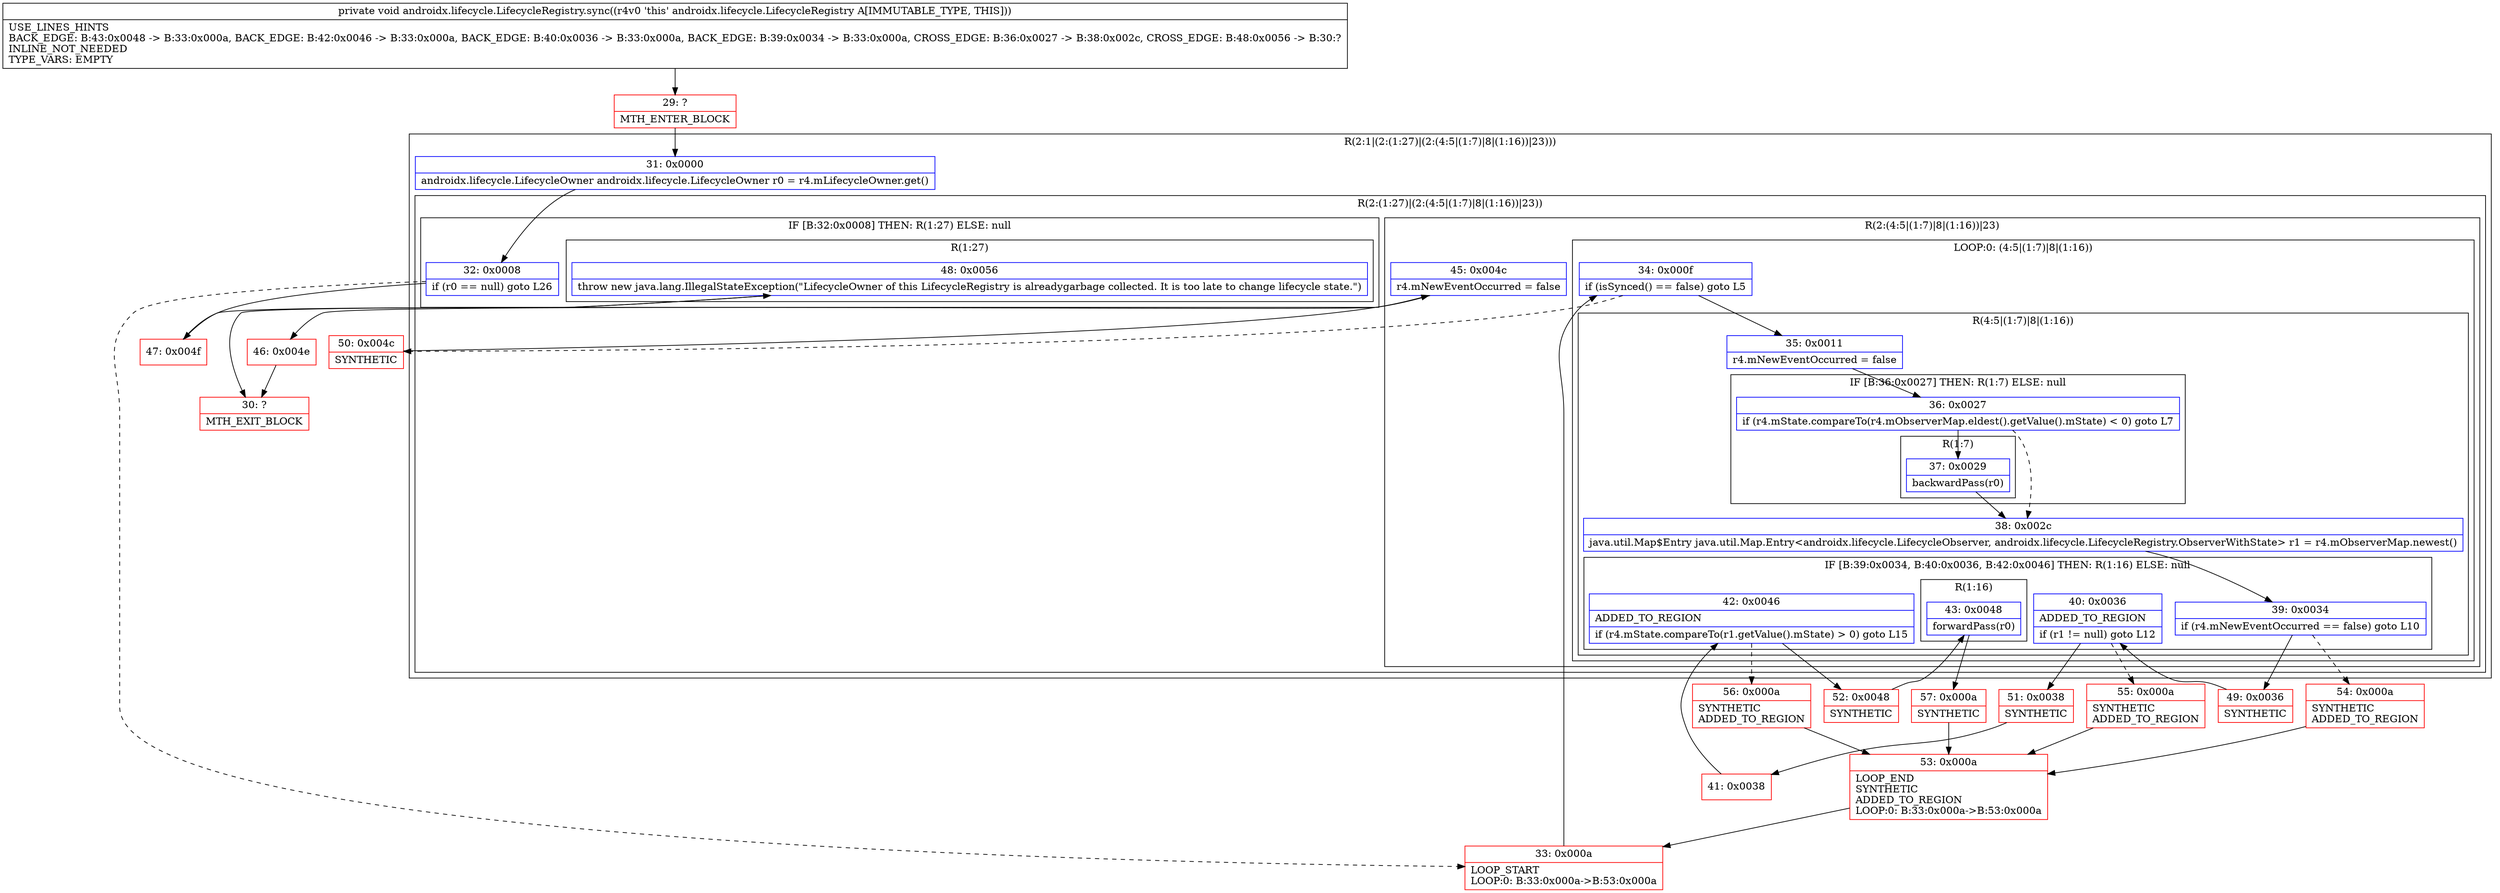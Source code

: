 digraph "CFG forandroidx.lifecycle.LifecycleRegistry.sync()V" {
subgraph cluster_Region_1777678905 {
label = "R(2:1|(2:(1:27)|(2:(4:5|(1:7)|8|(1:16))|23)))";
node [shape=record,color=blue];
Node_31 [shape=record,label="{31\:\ 0x0000|androidx.lifecycle.LifecycleOwner androidx.lifecycle.LifecycleOwner r0 = r4.mLifecycleOwner.get()\l}"];
subgraph cluster_Region_973716719 {
label = "R(2:(1:27)|(2:(4:5|(1:7)|8|(1:16))|23))";
node [shape=record,color=blue];
subgraph cluster_IfRegion_61305161 {
label = "IF [B:32:0x0008] THEN: R(1:27) ELSE: null";
node [shape=record,color=blue];
Node_32 [shape=record,label="{32\:\ 0x0008|if (r0 == null) goto L26\l}"];
subgraph cluster_Region_1570791317 {
label = "R(1:27)";
node [shape=record,color=blue];
Node_48 [shape=record,label="{48\:\ 0x0056|throw new java.lang.IllegalStateException(\"LifecycleOwner of this LifecycleRegistry is alreadygarbage collected. It is too late to change lifecycle state.\")\l}"];
}
}
subgraph cluster_Region_1451727363 {
label = "R(2:(4:5|(1:7)|8|(1:16))|23)";
node [shape=record,color=blue];
subgraph cluster_LoopRegion_969111882 {
label = "LOOP:0: (4:5|(1:7)|8|(1:16))";
node [shape=record,color=blue];
Node_34 [shape=record,label="{34\:\ 0x000f|if (isSynced() == false) goto L5\l}"];
subgraph cluster_Region_1999101275 {
label = "R(4:5|(1:7)|8|(1:16))";
node [shape=record,color=blue];
Node_35 [shape=record,label="{35\:\ 0x0011|r4.mNewEventOccurred = false\l}"];
subgraph cluster_IfRegion_1314542681 {
label = "IF [B:36:0x0027] THEN: R(1:7) ELSE: null";
node [shape=record,color=blue];
Node_36 [shape=record,label="{36\:\ 0x0027|if (r4.mState.compareTo(r4.mObserverMap.eldest().getValue().mState) \< 0) goto L7\l}"];
subgraph cluster_Region_1339641174 {
label = "R(1:7)";
node [shape=record,color=blue];
Node_37 [shape=record,label="{37\:\ 0x0029|backwardPass(r0)\l}"];
}
}
Node_38 [shape=record,label="{38\:\ 0x002c|java.util.Map$Entry java.util.Map.Entry\<androidx.lifecycle.LifecycleObserver, androidx.lifecycle.LifecycleRegistry.ObserverWithState\> r1 = r4.mObserverMap.newest()\l}"];
subgraph cluster_IfRegion_1328732111 {
label = "IF [B:39:0x0034, B:40:0x0036, B:42:0x0046] THEN: R(1:16) ELSE: null";
node [shape=record,color=blue];
Node_39 [shape=record,label="{39\:\ 0x0034|if (r4.mNewEventOccurred == false) goto L10\l}"];
Node_40 [shape=record,label="{40\:\ 0x0036|ADDED_TO_REGION\l|if (r1 != null) goto L12\l}"];
Node_42 [shape=record,label="{42\:\ 0x0046|ADDED_TO_REGION\l|if (r4.mState.compareTo(r1.getValue().mState) \> 0) goto L15\l}"];
subgraph cluster_Region_927145336 {
label = "R(1:16)";
node [shape=record,color=blue];
Node_43 [shape=record,label="{43\:\ 0x0048|forwardPass(r0)\l}"];
}
}
}
}
Node_45 [shape=record,label="{45\:\ 0x004c|r4.mNewEventOccurred = false\l}"];
}
}
}
Node_29 [shape=record,color=red,label="{29\:\ ?|MTH_ENTER_BLOCK\l}"];
Node_33 [shape=record,color=red,label="{33\:\ 0x000a|LOOP_START\lLOOP:0: B:33:0x000a\-\>B:53:0x000a\l}"];
Node_49 [shape=record,color=red,label="{49\:\ 0x0036|SYNTHETIC\l}"];
Node_51 [shape=record,color=red,label="{51\:\ 0x0038|SYNTHETIC\l}"];
Node_41 [shape=record,color=red,label="{41\:\ 0x0038}"];
Node_52 [shape=record,color=red,label="{52\:\ 0x0048|SYNTHETIC\l}"];
Node_57 [shape=record,color=red,label="{57\:\ 0x000a|SYNTHETIC\l}"];
Node_53 [shape=record,color=red,label="{53\:\ 0x000a|LOOP_END\lSYNTHETIC\lADDED_TO_REGION\lLOOP:0: B:33:0x000a\-\>B:53:0x000a\l}"];
Node_56 [shape=record,color=red,label="{56\:\ 0x000a|SYNTHETIC\lADDED_TO_REGION\l}"];
Node_55 [shape=record,color=red,label="{55\:\ 0x000a|SYNTHETIC\lADDED_TO_REGION\l}"];
Node_54 [shape=record,color=red,label="{54\:\ 0x000a|SYNTHETIC\lADDED_TO_REGION\l}"];
Node_50 [shape=record,color=red,label="{50\:\ 0x004c|SYNTHETIC\l}"];
Node_46 [shape=record,color=red,label="{46\:\ 0x004e}"];
Node_30 [shape=record,color=red,label="{30\:\ ?|MTH_EXIT_BLOCK\l}"];
Node_47 [shape=record,color=red,label="{47\:\ 0x004f}"];
MethodNode[shape=record,label="{private void androidx.lifecycle.LifecycleRegistry.sync((r4v0 'this' androidx.lifecycle.LifecycleRegistry A[IMMUTABLE_TYPE, THIS]))  | USE_LINES_HINTS\lBACK_EDGE: B:43:0x0048 \-\> B:33:0x000a, BACK_EDGE: B:42:0x0046 \-\> B:33:0x000a, BACK_EDGE: B:40:0x0036 \-\> B:33:0x000a, BACK_EDGE: B:39:0x0034 \-\> B:33:0x000a, CROSS_EDGE: B:36:0x0027 \-\> B:38:0x002c, CROSS_EDGE: B:48:0x0056 \-\> B:30:?\lINLINE_NOT_NEEDED\lTYPE_VARS: EMPTY\l}"];
MethodNode -> Node_29;Node_31 -> Node_32;
Node_32 -> Node_33[style=dashed];
Node_32 -> Node_47;
Node_48 -> Node_30;
Node_34 -> Node_35;
Node_34 -> Node_50[style=dashed];
Node_35 -> Node_36;
Node_36 -> Node_37;
Node_36 -> Node_38[style=dashed];
Node_37 -> Node_38;
Node_38 -> Node_39;
Node_39 -> Node_49;
Node_39 -> Node_54[style=dashed];
Node_40 -> Node_51;
Node_40 -> Node_55[style=dashed];
Node_42 -> Node_52;
Node_42 -> Node_56[style=dashed];
Node_43 -> Node_57;
Node_45 -> Node_46;
Node_29 -> Node_31;
Node_33 -> Node_34;
Node_49 -> Node_40;
Node_51 -> Node_41;
Node_41 -> Node_42;
Node_52 -> Node_43;
Node_57 -> Node_53;
Node_53 -> Node_33;
Node_56 -> Node_53;
Node_55 -> Node_53;
Node_54 -> Node_53;
Node_50 -> Node_45;
Node_46 -> Node_30;
Node_47 -> Node_48;
}

